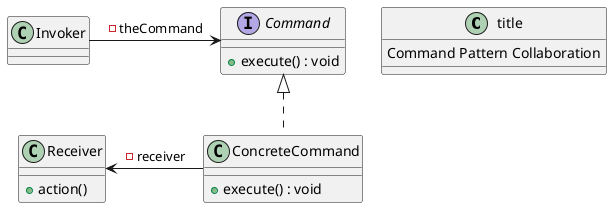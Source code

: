 @startuml

title : Command Pattern Collaboration

class Invoker {

}

interface Command {
    + execute() : void
}

class ConcreteCommand {
    + execute() : void
}

class Receiver {
    + action()
}

Invoker -> Command : -theCommand
Command <|.. ConcreteCommand
Receiver <- ConcreteCommand : -receiver

@enduml